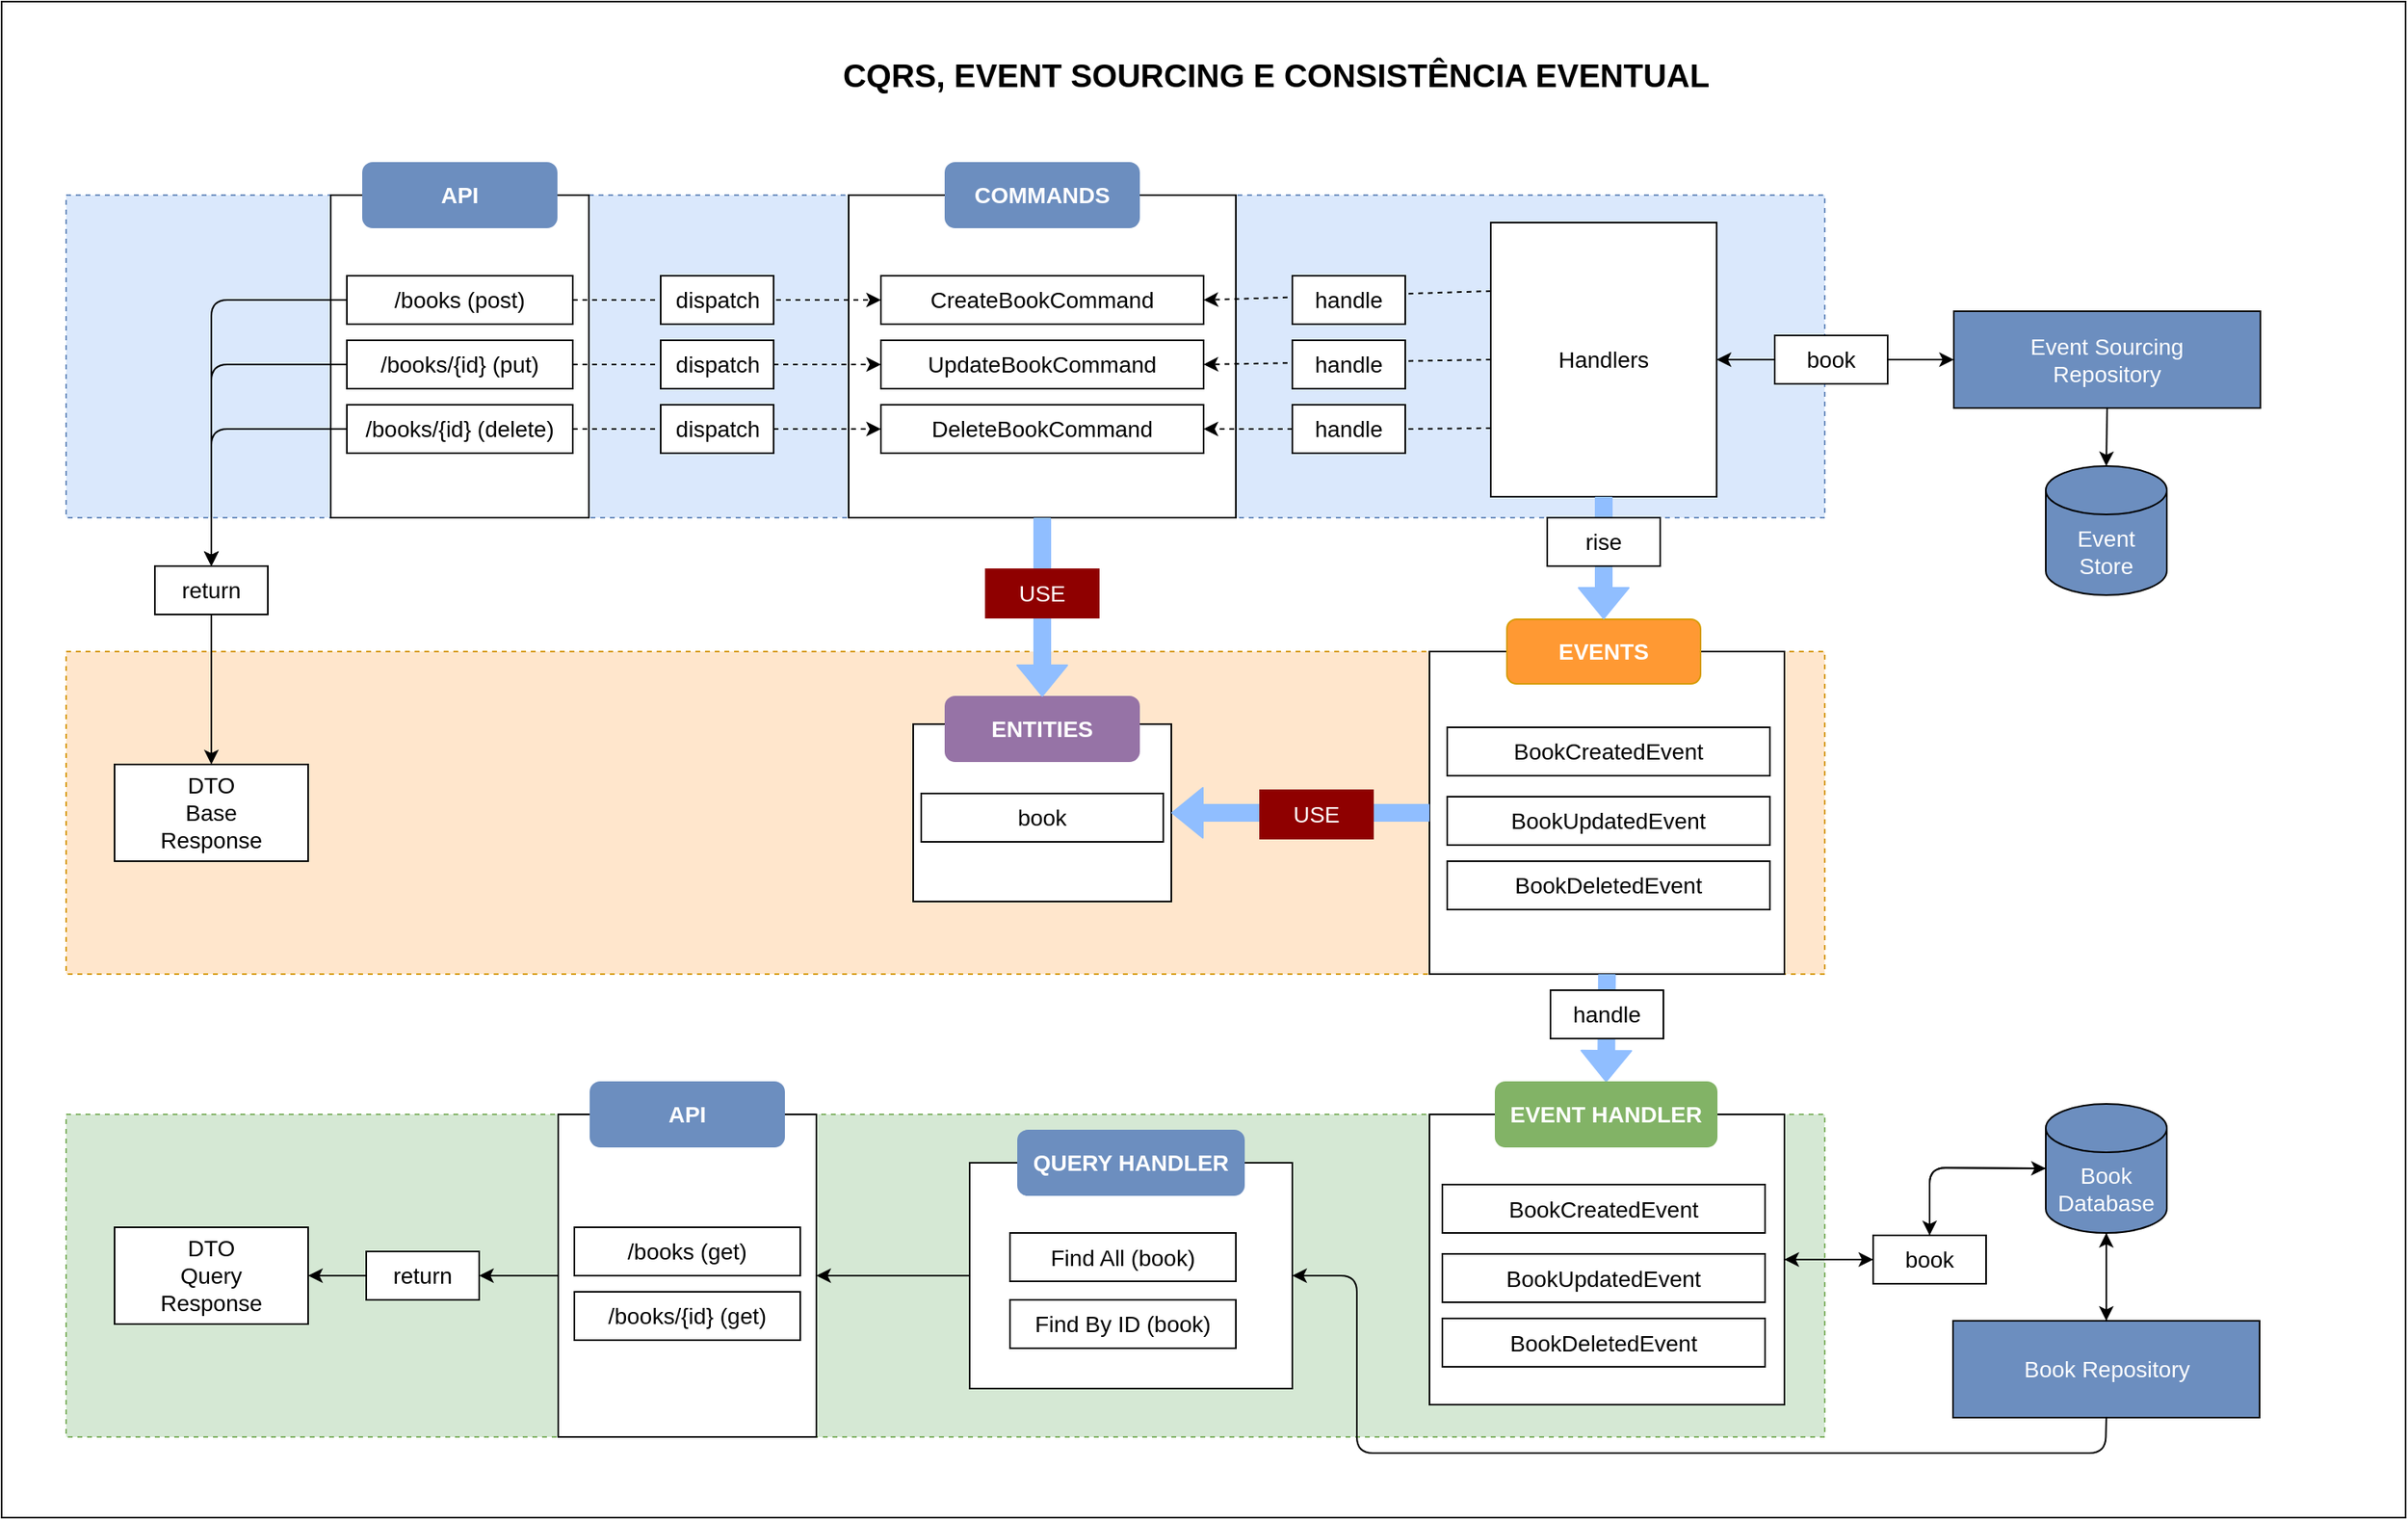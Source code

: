 <mxfile>
    <diagram id="55WeVO-vE6WX_jL_JGvp" name="CQRS">
        <mxGraphModel dx="1047" dy="1430" grid="1" gridSize="10" guides="1" tooltips="1" connect="1" arrows="1" fold="1" page="1" pageScale="1" pageWidth="1169" pageHeight="827" math="0" shadow="0">
            <root>
                <mxCell id="0"/>
                <mxCell id="1" parent="0"/>
                <mxCell id="89" value="" style="rounded=0;whiteSpace=wrap;html=1;" parent="1" vertex="1">
                    <mxGeometry y="-80" width="1490" height="940" as="geometry"/>
                </mxCell>
                <mxCell id="2" value="" style="rounded=0;whiteSpace=wrap;html=1;fillColor=#dae8fc;strokeColor=#6c8ebf;dashed=1;" parent="1" vertex="1">
                    <mxGeometry x="40" y="40" width="1090" height="200" as="geometry"/>
                </mxCell>
                <mxCell id="3" value="" style="rounded=0;whiteSpace=wrap;html=1;" parent="1" vertex="1">
                    <mxGeometry x="204" y="40" width="160" height="200" as="geometry"/>
                </mxCell>
                <mxCell id="4" value="&lt;b style=&quot;font-size: 14px;&quot;&gt;API&lt;/b&gt;" style="rounded=1;whiteSpace=wrap;html=1;fillColor=#6C8EBF;strokeColor=#6c8ebf;fontColor=#FFFFFF;fontSize=14;" parent="1" vertex="1">
                    <mxGeometry x="224" y="20" width="120" height="40" as="geometry"/>
                </mxCell>
                <mxCell id="5" value="" style="rounded=0;whiteSpace=wrap;html=1;" parent="1" vertex="1">
                    <mxGeometry x="525" y="40" width="240" height="200" as="geometry"/>
                </mxCell>
                <mxCell id="6" value="&lt;b style=&quot;font-size: 14px;&quot;&gt;COMMANDS&lt;/b&gt;" style="rounded=1;whiteSpace=wrap;html=1;fillColor=#6C8EBF;strokeColor=#6c8ebf;fontColor=#FFFFFF;fontSize=14;" parent="1" vertex="1">
                    <mxGeometry x="585" y="20" width="120" height="40" as="geometry"/>
                </mxCell>
                <mxCell id="7" style="edgeStyle=none;html=1;exitX=0;exitY=0.5;exitDx=0;exitDy=0;entryX=0.5;entryY=0;entryDx=0;entryDy=0;fontSize=14;fontColor=#FFFFFF;" parent="1" source="9" target="19" edge="1">
                    <mxGeometry relative="1" as="geometry">
                        <Array as="points">
                            <mxPoint x="130" y="105"/>
                        </Array>
                    </mxGeometry>
                </mxCell>
                <mxCell id="8" style="edgeStyle=none;html=1;fontSize=14;fontColor=#FFFFFF;dashed=1;" parent="1" source="9" target="21" edge="1">
                    <mxGeometry relative="1" as="geometry"/>
                </mxCell>
                <mxCell id="9" value="/books (post)" style="rounded=0;whiteSpace=wrap;html=1;fontSize=14;" parent="1" vertex="1">
                    <mxGeometry x="214" y="90" width="140" height="30" as="geometry"/>
                </mxCell>
                <mxCell id="10" style="edgeStyle=none;html=1;exitX=0;exitY=0.5;exitDx=0;exitDy=0;entryX=0.5;entryY=0;entryDx=0;entryDy=0;fontSize=14;fontColor=#FFFFFF;" parent="1" source="12" target="19" edge="1">
                    <mxGeometry relative="1" as="geometry">
                        <Array as="points">
                            <mxPoint x="130" y="145"/>
                        </Array>
                    </mxGeometry>
                </mxCell>
                <mxCell id="11" style="edgeStyle=none;html=1;exitX=1;exitY=0.5;exitDx=0;exitDy=0;fontSize=14;fontColor=#FFFFFF;dashed=1;startArrow=none;" parent="1" source="25" target="22" edge="1">
                    <mxGeometry relative="1" as="geometry"/>
                </mxCell>
                <mxCell id="12" value="/books/{id} (put)" style="rounded=0;whiteSpace=wrap;html=1;fontSize=14;" parent="1" vertex="1">
                    <mxGeometry x="214" y="130" width="140" height="30" as="geometry"/>
                </mxCell>
                <mxCell id="13" style="edgeStyle=none;html=1;entryX=0.5;entryY=0;entryDx=0;entryDy=0;fontSize=14;fontColor=#FFFFFF;" parent="1" source="15" target="19" edge="1">
                    <mxGeometry relative="1" as="geometry">
                        <Array as="points">
                            <mxPoint x="130" y="185"/>
                        </Array>
                    </mxGeometry>
                </mxCell>
                <mxCell id="14" style="edgeStyle=none;html=1;exitX=1;exitY=0.5;exitDx=0;exitDy=0;entryX=0;entryY=0.5;entryDx=0;entryDy=0;fontSize=14;fontColor=#FFFFFF;dashed=1;startArrow=none;" parent="1" source="27" target="23" edge="1">
                    <mxGeometry relative="1" as="geometry"/>
                </mxCell>
                <mxCell id="15" value="/books/{id} (delete)" style="rounded=0;whiteSpace=wrap;html=1;fontSize=14;" parent="1" vertex="1">
                    <mxGeometry x="214" y="170" width="140" height="30" as="geometry"/>
                </mxCell>
                <mxCell id="16" value="" style="rounded=0;whiteSpace=wrap;html=1;fillColor=#ffe6cc;strokeColor=#d79b00;dashed=1;" parent="1" vertex="1">
                    <mxGeometry x="40" y="323" width="1090" height="200" as="geometry"/>
                </mxCell>
                <mxCell id="17" value="DTO&lt;br&gt;Base&lt;br&gt;Response" style="rounded=0;whiteSpace=wrap;html=1;fontSize=14;" parent="1" vertex="1">
                    <mxGeometry x="70" y="393" width="120" height="60" as="geometry"/>
                </mxCell>
                <mxCell id="18" style="edgeStyle=none;html=1;fontSize=14;fontColor=#FFFFFF;" parent="1" source="19" target="17" edge="1">
                    <mxGeometry relative="1" as="geometry"/>
                </mxCell>
                <mxCell id="19" value="return" style="rounded=0;whiteSpace=wrap;html=1;fontSize=14;" parent="1" vertex="1">
                    <mxGeometry x="95" y="270" width="70" height="30" as="geometry"/>
                </mxCell>
                <mxCell id="20" value="dispatch" style="rounded=0;whiteSpace=wrap;html=1;fontSize=14;" parent="1" vertex="1">
                    <mxGeometry x="408.5" y="90" width="70" height="30" as="geometry"/>
                </mxCell>
                <mxCell id="21" value="CreateBookCommand" style="rounded=0;whiteSpace=wrap;html=1;fontSize=14;" parent="1" vertex="1">
                    <mxGeometry x="545" y="90" width="200" height="30" as="geometry"/>
                </mxCell>
                <mxCell id="22" value="UpdateBookCommand" style="rounded=0;whiteSpace=wrap;html=1;fontSize=14;" parent="1" vertex="1">
                    <mxGeometry x="545" y="130" width="200" height="30" as="geometry"/>
                </mxCell>
                <mxCell id="23" value="DeleteBookCommand" style="rounded=0;whiteSpace=wrap;html=1;fontSize=14;" parent="1" vertex="1">
                    <mxGeometry x="545" y="170" width="200" height="30" as="geometry"/>
                </mxCell>
                <mxCell id="24" value="" style="edgeStyle=none;html=1;exitX=1;exitY=0.5;exitDx=0;exitDy=0;fontSize=14;fontColor=#FFFFFF;dashed=1;endArrow=none;" parent="1" source="12" target="25" edge="1">
                    <mxGeometry relative="1" as="geometry">
                        <mxPoint x="354" y="145" as="sourcePoint"/>
                        <mxPoint x="604" y="145" as="targetPoint"/>
                    </mxGeometry>
                </mxCell>
                <mxCell id="25" value="dispatch" style="rounded=0;whiteSpace=wrap;html=1;fontSize=14;" parent="1" vertex="1">
                    <mxGeometry x="408.5" y="130" width="70" height="30" as="geometry"/>
                </mxCell>
                <mxCell id="26" value="" style="edgeStyle=none;html=1;exitX=1;exitY=0.5;exitDx=0;exitDy=0;entryX=0;entryY=0.5;entryDx=0;entryDy=0;fontSize=14;fontColor=#FFFFFF;dashed=1;endArrow=none;" parent="1" source="15" target="27" edge="1">
                    <mxGeometry relative="1" as="geometry">
                        <mxPoint x="354" y="185" as="sourcePoint"/>
                        <mxPoint x="604" y="185" as="targetPoint"/>
                    </mxGeometry>
                </mxCell>
                <mxCell id="27" value="dispatch" style="rounded=0;whiteSpace=wrap;html=1;fontSize=14;" parent="1" vertex="1">
                    <mxGeometry x="408.5" y="170" width="70" height="30" as="geometry"/>
                </mxCell>
                <mxCell id="28" style="edgeStyle=none;html=1;exitX=0;exitY=0.25;exitDx=0;exitDy=0;entryX=1;entryY=0.5;entryDx=0;entryDy=0;dashed=1;fontSize=14;fontColor=#FFFFFF;" parent="1" source="31" target="21" edge="1">
                    <mxGeometry relative="1" as="geometry"/>
                </mxCell>
                <mxCell id="29" style="edgeStyle=none;html=1;exitX=0;exitY=0.5;exitDx=0;exitDy=0;entryX=1;entryY=0.5;entryDx=0;entryDy=0;dashed=1;fontSize=14;fontColor=#FFFFFF;" parent="1" source="31" target="22" edge="1">
                    <mxGeometry relative="1" as="geometry"/>
                </mxCell>
                <mxCell id="30" style="edgeStyle=none;html=1;exitX=0;exitY=0.5;exitDx=0;exitDy=0;entryX=1;entryY=0.5;entryDx=0;entryDy=0;dashed=1;fontSize=14;fontColor=#FFFFFF;startArrow=none;" parent="1" source="35" target="23" edge="1">
                    <mxGeometry relative="1" as="geometry"/>
                </mxCell>
                <mxCell id="31" value="Handlers" style="rounded=0;whiteSpace=wrap;html=1;fontSize=14;" parent="1" vertex="1">
                    <mxGeometry x="923" y="57" width="140" height="170" as="geometry"/>
                </mxCell>
                <mxCell id="32" value="handle" style="rounded=0;whiteSpace=wrap;html=1;fontSize=14;" parent="1" vertex="1">
                    <mxGeometry x="800" y="90" width="70" height="30" as="geometry"/>
                </mxCell>
                <mxCell id="33" value="handle" style="rounded=0;whiteSpace=wrap;html=1;fontSize=14;" parent="1" vertex="1">
                    <mxGeometry x="800" y="130" width="70" height="30" as="geometry"/>
                </mxCell>
                <mxCell id="34" value="" style="edgeStyle=none;html=1;exitX=0;exitY=0.75;exitDx=0;exitDy=0;entryX=1;entryY=0.5;entryDx=0;entryDy=0;dashed=1;fontSize=14;fontColor=#FFFFFF;endArrow=none;" parent="1" source="31" target="35" edge="1">
                    <mxGeometry relative="1" as="geometry">
                        <mxPoint x="923" y="184.5" as="sourcePoint"/>
                        <mxPoint x="745" y="185" as="targetPoint"/>
                    </mxGeometry>
                </mxCell>
                <mxCell id="35" value="handle" style="rounded=0;whiteSpace=wrap;html=1;fontSize=14;" parent="1" vertex="1">
                    <mxGeometry x="800" y="170" width="70" height="30" as="geometry"/>
                </mxCell>
                <mxCell id="36" style="edgeStyle=none;html=1;exitX=0;exitY=0.5;exitDx=0;exitDy=0;entryX=1;entryY=0.5;entryDx=0;entryDy=0;fontSize=14;fontColor=#FFFFFF;" parent="1" source="38" target="31" edge="1">
                    <mxGeometry relative="1" as="geometry"/>
                </mxCell>
                <mxCell id="37" style="edgeStyle=none;html=1;exitX=1;exitY=0.5;exitDx=0;exitDy=0;entryX=0;entryY=0.5;entryDx=0;entryDy=0;fontSize=14;fontColor=#FFFFFF;" parent="1" source="38" target="40" edge="1">
                    <mxGeometry relative="1" as="geometry"/>
                </mxCell>
                <mxCell id="38" value="book" style="rounded=0;whiteSpace=wrap;html=1;fontSize=14;" parent="1" vertex="1">
                    <mxGeometry x="1099" y="127" width="70" height="30" as="geometry"/>
                </mxCell>
                <mxCell id="39" style="edgeStyle=none;html=1;exitX=0.5;exitY=1;exitDx=0;exitDy=0;entryX=0.5;entryY=0;entryDx=0;entryDy=0;entryPerimeter=0;fontSize=14;fontColor=#FFFFFF;" parent="1" source="40" target="41" edge="1">
                    <mxGeometry relative="1" as="geometry"/>
                </mxCell>
                <mxCell id="40" value="Event Sourcing&lt;br&gt;Repository" style="rounded=0;whiteSpace=wrap;html=1;fontSize=14;fontColor=#FFFFFF;fillColor=#6C8EBF;" parent="1" vertex="1">
                    <mxGeometry x="1210" y="112" width="190" height="60" as="geometry"/>
                </mxCell>
                <mxCell id="41" value="Event&lt;br&gt;Store" style="shape=cylinder3;whiteSpace=wrap;html=1;boundedLbl=1;backgroundOutline=1;size=15;fontSize=14;fontColor=#FFFFFF;fillColor=#6C8EBF;" parent="1" vertex="1">
                    <mxGeometry x="1267" y="208" width="75" height="80" as="geometry"/>
                </mxCell>
                <mxCell id="43" value="" style="rounded=0;whiteSpace=wrap;html=1;" parent="1" vertex="1">
                    <mxGeometry x="885" y="323" width="220" height="200" as="geometry"/>
                </mxCell>
                <mxCell id="44" value="&lt;b style=&quot;font-size: 14px;&quot;&gt;EVENTS&lt;/b&gt;" style="rounded=1;whiteSpace=wrap;html=1;fillColor=#FF9933;strokeColor=#D79B00;fontSize=14;fontColor=#FFFFFF;" parent="1" vertex="1">
                    <mxGeometry x="933" y="303" width="120" height="40" as="geometry"/>
                </mxCell>
                <mxCell id="45" value="BookCreatedEvent" style="rounded=0;whiteSpace=wrap;html=1;fontSize=14;" parent="1" vertex="1">
                    <mxGeometry x="896" y="370" width="200" height="30" as="geometry"/>
                </mxCell>
                <mxCell id="46" value="BookUpdatedEvent" style="rounded=0;whiteSpace=wrap;html=1;fontSize=14;" parent="1" vertex="1">
                    <mxGeometry x="896" y="413" width="200" height="30" as="geometry"/>
                </mxCell>
                <mxCell id="47" value="BookDeletedEvent" style="rounded=0;whiteSpace=wrap;html=1;fontSize=14;" parent="1" vertex="1">
                    <mxGeometry x="896" y="453" width="200" height="30" as="geometry"/>
                </mxCell>
                <mxCell id="48" value="" style="shape=flexArrow;endArrow=classic;html=1;fontSize=14;fontColor=#FFFFFF;exitX=0.5;exitY=1;exitDx=0;exitDy=0;entryX=0.5;entryY=0;entryDx=0;entryDy=0;fillColor=#90BEFF;strokeColor=#90BEFF;" parent="1" source="31" target="44" edge="1">
                    <mxGeometry width="50" height="50" relative="1" as="geometry">
                        <mxPoint x="650" y="370" as="sourcePoint"/>
                        <mxPoint x="700" y="320" as="targetPoint"/>
                    </mxGeometry>
                </mxCell>
                <mxCell id="49" value="rise" style="rounded=0;whiteSpace=wrap;html=1;fontSize=14;" parent="1" vertex="1">
                    <mxGeometry x="958" y="240" width="70" height="30" as="geometry"/>
                </mxCell>
                <mxCell id="50" value="" style="rounded=0;whiteSpace=wrap;html=1;" parent="1" vertex="1">
                    <mxGeometry x="565" y="368" width="160" height="110" as="geometry"/>
                </mxCell>
                <mxCell id="51" value="&lt;b&gt;ENTITIES&lt;/b&gt;" style="rounded=1;whiteSpace=wrap;html=1;fillColor=#9673A6;strokeColor=#9673a6;fontSize=14;fontColor=#FFFFFF;" parent="1" vertex="1">
                    <mxGeometry x="585" y="351" width="120" height="40" as="geometry"/>
                </mxCell>
                <mxCell id="52" value="book" style="rounded=0;whiteSpace=wrap;html=1;fontSize=14;" parent="1" vertex="1">
                    <mxGeometry x="570" y="411" width="150" height="30" as="geometry"/>
                </mxCell>
                <mxCell id="53" value="" style="shape=flexArrow;endArrow=classic;html=1;fontSize=14;fontColor=#FFFFFF;exitX=0.5;exitY=1;exitDx=0;exitDy=0;entryX=0.5;entryY=0;entryDx=0;entryDy=0;fillColor=#90BEFF;strokeColor=#90BEFF;" parent="1" source="5" target="51" edge="1">
                    <mxGeometry width="50" height="50" relative="1" as="geometry">
                        <mxPoint x="1003" y="237" as="sourcePoint"/>
                        <mxPoint x="1003" y="313" as="targetPoint"/>
                    </mxGeometry>
                </mxCell>
                <mxCell id="54" value="USE" style="rounded=0;whiteSpace=wrap;html=1;fontSize=14;fillColor=#8F0000;strokeColor=#8F0000;fontColor=#FFFFFF;" parent="1" vertex="1">
                    <mxGeometry x="610" y="272" width="70" height="30" as="geometry"/>
                </mxCell>
                <mxCell id="57" value="" style="rounded=0;whiteSpace=wrap;html=1;fillColor=#d5e8d4;strokeColor=#82b366;dashed=1;" parent="1" vertex="1">
                    <mxGeometry x="40" y="610" width="1090" height="200" as="geometry"/>
                </mxCell>
                <mxCell id="58" style="edgeStyle=none;html=1;exitX=0;exitY=0.5;exitDx=0;exitDy=0;entryX=1;entryY=0.5;entryDx=0;entryDy=0;strokeColor=#000000;fontSize=14;fontColor=#FFFFFF;fillColor=#90BEFF;" parent="1" source="59" target="65" edge="1">
                    <mxGeometry relative="1" as="geometry"/>
                </mxCell>
                <mxCell id="59" value="" style="rounded=0;whiteSpace=wrap;html=1;" parent="1" vertex="1">
                    <mxGeometry x="345" y="610" width="160" height="200" as="geometry"/>
                </mxCell>
                <mxCell id="60" value="&lt;b style=&quot;font-size: 14px;&quot;&gt;API&lt;/b&gt;" style="rounded=1;whiteSpace=wrap;html=1;fillColor=#6C8EBF;strokeColor=#6c8ebf;fontColor=#FFFFFF;fontSize=14;" parent="1" vertex="1">
                    <mxGeometry x="365" y="590" width="120" height="40" as="geometry"/>
                </mxCell>
                <mxCell id="61" value="/books (get)" style="rounded=0;whiteSpace=wrap;html=1;fontSize=14;" parent="1" vertex="1">
                    <mxGeometry x="355" y="680" width="140" height="30" as="geometry"/>
                </mxCell>
                <mxCell id="62" value="/books/{id} (get)" style="rounded=0;whiteSpace=wrap;html=1;fontSize=14;" parent="1" vertex="1">
                    <mxGeometry x="355" y="720" width="140" height="30" as="geometry"/>
                </mxCell>
                <mxCell id="63" value="DTO&lt;br&gt;Query&lt;br&gt;Response" style="rounded=0;whiteSpace=wrap;html=1;fontSize=14;" parent="1" vertex="1">
                    <mxGeometry x="70" y="680" width="120" height="60" as="geometry"/>
                </mxCell>
                <mxCell id="64" style="edgeStyle=none;html=1;exitX=0;exitY=0.5;exitDx=0;exitDy=0;entryX=1;entryY=0.5;entryDx=0;entryDy=0;strokeColor=#000000;fontSize=14;fontColor=#FFFFFF;fillColor=#90BEFF;" parent="1" source="65" target="63" edge="1">
                    <mxGeometry relative="1" as="geometry"/>
                </mxCell>
                <mxCell id="65" value="return" style="rounded=0;whiteSpace=wrap;html=1;fontSize=14;" parent="1" vertex="1">
                    <mxGeometry x="226" y="695" width="70" height="30" as="geometry"/>
                </mxCell>
                <mxCell id="66" style="edgeStyle=none;html=1;exitX=1;exitY=0.5;exitDx=0;exitDy=0;entryX=0;entryY=0.5;entryDx=0;entryDy=0;strokeColor=#000000;fontSize=14;fontColor=#FFFFFF;fillColor=#90BEFF;" parent="1" source="67" target="82" edge="1">
                    <mxGeometry relative="1" as="geometry"/>
                </mxCell>
                <mxCell id="67" value="" style="rounded=0;whiteSpace=wrap;html=1;" parent="1" vertex="1">
                    <mxGeometry x="885" y="610" width="220" height="180" as="geometry"/>
                </mxCell>
                <mxCell id="68" value="" style="shape=flexArrow;endArrow=classic;html=1;fontSize=14;fontColor=#FFFFFF;exitX=0.5;exitY=1;exitDx=0;exitDy=0;entryX=0.5;entryY=0;entryDx=0;entryDy=0;fillColor=#90BEFF;strokeColor=#90BEFF;" parent="1" source="43" target="70" edge="1">
                    <mxGeometry width="50" height="50" relative="1" as="geometry">
                        <mxPoint x="1003" y="237" as="sourcePoint"/>
                        <mxPoint x="1003" y="313" as="targetPoint"/>
                    </mxGeometry>
                </mxCell>
                <mxCell id="69" value="handle" style="rounded=0;whiteSpace=wrap;html=1;fontSize=14;" parent="1" vertex="1">
                    <mxGeometry x="960" y="533" width="70" height="30" as="geometry"/>
                </mxCell>
                <mxCell id="70" value="&lt;b style=&quot;font-size: 14px;&quot;&gt;EVENT HANDLER&lt;/b&gt;" style="rounded=1;whiteSpace=wrap;html=1;fillColor=#82B366;strokeColor=#82b366;fontSize=14;fontColor=#FFFFFF;" parent="1" vertex="1">
                    <mxGeometry x="926" y="590" width="137" height="40" as="geometry"/>
                </mxCell>
                <mxCell id="71" value="BookDeletedEvent" style="rounded=0;whiteSpace=wrap;html=1;fontSize=14;" parent="1" vertex="1">
                    <mxGeometry x="893" y="736.5" width="200" height="30" as="geometry"/>
                </mxCell>
                <mxCell id="72" value="BookUpdatedEvent" style="rounded=0;whiteSpace=wrap;html=1;fontSize=14;" parent="1" vertex="1">
                    <mxGeometry x="893" y="696.5" width="200" height="30" as="geometry"/>
                </mxCell>
                <mxCell id="73" value="BookCreatedEvent" style="rounded=0;whiteSpace=wrap;html=1;fontSize=14;" parent="1" vertex="1">
                    <mxGeometry x="893" y="653.5" width="200" height="30" as="geometry"/>
                </mxCell>
                <mxCell id="74" style="edgeStyle=none;html=1;entryX=0.5;entryY=1;entryDx=0;entryDy=0;entryPerimeter=0;strokeColor=#000000;fontSize=14;fontColor=#FFFFFF;fillColor=#90BEFF;" parent="1" source="76" target="79" edge="1">
                    <mxGeometry relative="1" as="geometry"/>
                </mxCell>
                <mxCell id="75" style="edgeStyle=none;html=1;exitX=0.5;exitY=1;exitDx=0;exitDy=0;entryX=1;entryY=0.5;entryDx=0;entryDy=0;strokeColor=#000000;fontSize=14;fontColor=#FFFFFF;fillColor=#90BEFF;" parent="1" source="76" target="84" edge="1">
                    <mxGeometry relative="1" as="geometry">
                        <Array as="points">
                            <mxPoint x="1304" y="820"/>
                            <mxPoint x="840" y="820"/>
                            <mxPoint x="840" y="710"/>
                        </Array>
                    </mxGeometry>
                </mxCell>
                <mxCell id="76" value="Book Repository" style="rounded=0;whiteSpace=wrap;html=1;fontSize=14;fontColor=#FFFFFF;fillColor=#6C8EBF;" parent="1" vertex="1">
                    <mxGeometry x="1209.5" y="738" width="190" height="60" as="geometry"/>
                </mxCell>
                <mxCell id="77" style="edgeStyle=none;html=1;exitX=0;exitY=0.5;exitDx=0;exitDy=0;exitPerimeter=0;entryX=0.5;entryY=0;entryDx=0;entryDy=0;strokeColor=#000000;fontSize=14;fontColor=#FFFFFF;fillColor=#90BEFF;" parent="1" source="79" target="82" edge="1">
                    <mxGeometry relative="1" as="geometry">
                        <Array as="points">
                            <mxPoint x="1195" y="643"/>
                        </Array>
                    </mxGeometry>
                </mxCell>
                <mxCell id="78" style="edgeStyle=none;html=1;exitX=0.5;exitY=1;exitDx=0;exitDy=0;exitPerimeter=0;entryX=0.5;entryY=0;entryDx=0;entryDy=0;strokeColor=#000000;fontSize=14;fontColor=#FFFFFF;fillColor=#90BEFF;" parent="1" source="79" target="76" edge="1">
                    <mxGeometry relative="1" as="geometry"/>
                </mxCell>
                <mxCell id="79" value="Book&lt;br&gt;Database" style="shape=cylinder3;whiteSpace=wrap;html=1;boundedLbl=1;backgroundOutline=1;size=15;fontSize=14;fontColor=#FFFFFF;fillColor=#6C8EBF;" parent="1" vertex="1">
                    <mxGeometry x="1267" y="603.5" width="75" height="80" as="geometry"/>
                </mxCell>
                <mxCell id="80" style="edgeStyle=none;html=1;entryX=0;entryY=0.5;entryDx=0;entryDy=0;entryPerimeter=0;strokeColor=#000000;fontSize=14;fontColor=#FFFFFF;fillColor=#90BEFF;" parent="1" source="82" target="79" edge="1">
                    <mxGeometry relative="1" as="geometry">
                        <Array as="points">
                            <mxPoint x="1195" y="643"/>
                        </Array>
                    </mxGeometry>
                </mxCell>
                <mxCell id="81" style="edgeStyle=none;html=1;exitX=0;exitY=0.5;exitDx=0;exitDy=0;entryX=1;entryY=0.5;entryDx=0;entryDy=0;strokeColor=#000000;fontSize=14;fontColor=#FFFFFF;fillColor=#90BEFF;" parent="1" source="82" target="67" edge="1">
                    <mxGeometry relative="1" as="geometry"/>
                </mxCell>
                <mxCell id="82" value="book" style="rounded=0;whiteSpace=wrap;html=1;fontSize=14;" parent="1" vertex="1">
                    <mxGeometry x="1160" y="685" width="70" height="30" as="geometry"/>
                </mxCell>
                <mxCell id="83" style="edgeStyle=none;html=1;exitX=0;exitY=0.5;exitDx=0;exitDy=0;entryX=1;entryY=0.5;entryDx=0;entryDy=0;strokeColor=#000000;fontSize=14;fontColor=#FFFFFF;fillColor=#90BEFF;" parent="1" source="84" target="59" edge="1">
                    <mxGeometry relative="1" as="geometry"/>
                </mxCell>
                <mxCell id="84" value="" style="rounded=0;whiteSpace=wrap;html=1;" parent="1" vertex="1">
                    <mxGeometry x="600" y="640" width="200" height="140" as="geometry"/>
                </mxCell>
                <mxCell id="85" value="&lt;b&gt;QUERY HANDLER&lt;/b&gt;" style="rounded=1;whiteSpace=wrap;html=1;fillColor=#6C8EBF;strokeColor=#6c8ebf;fontColor=#FFFFFF;fontSize=14;" parent="1" vertex="1">
                    <mxGeometry x="630" y="620" width="140" height="40" as="geometry"/>
                </mxCell>
                <mxCell id="86" value="Find All (book)" style="rounded=0;whiteSpace=wrap;html=1;fontSize=14;" parent="1" vertex="1">
                    <mxGeometry x="625" y="683.5" width="140" height="30" as="geometry"/>
                </mxCell>
                <mxCell id="87" value="Find By ID (book)" style="rounded=0;whiteSpace=wrap;html=1;fontSize=14;" parent="1" vertex="1">
                    <mxGeometry x="625" y="725" width="140" height="30" as="geometry"/>
                </mxCell>
                <mxCell id="88" value="CQRS, EVENT SOURCING E CONSISTÊNCIA EVENTUAL" style="text;html=1;strokeColor=none;fillColor=none;align=center;verticalAlign=middle;whiteSpace=wrap;rounded=0;fontSize=20;fontColor=#000000;fontStyle=1" parent="1" vertex="1">
                    <mxGeometry x="510" y="-50" width="560" height="30" as="geometry"/>
                </mxCell>
                <mxCell id="90" value="" style="shape=flexArrow;endArrow=classic;html=1;fontSize=14;fontColor=#FFFFFF;exitX=0;exitY=0.5;exitDx=0;exitDy=0;entryX=1;entryY=0.5;entryDx=0;entryDy=0;fillColor=#90BEFF;strokeColor=#90BEFF;" parent="1" source="43" target="50" edge="1">
                    <mxGeometry width="50" height="50" relative="1" as="geometry">
                        <mxPoint x="655" y="250" as="sourcePoint"/>
                        <mxPoint x="655" y="363.0" as="targetPoint"/>
                    </mxGeometry>
                </mxCell>
                <mxCell id="56" value="USE" style="rounded=0;whiteSpace=wrap;html=1;fontSize=14;fillColor=#8F0000;strokeColor=#8F0000;fontColor=#FFFFFF;" parent="1" vertex="1">
                    <mxGeometry x="780" y="409" width="70" height="30" as="geometry"/>
                </mxCell>
            </root>
        </mxGraphModel>
    </diagram>
</mxfile>